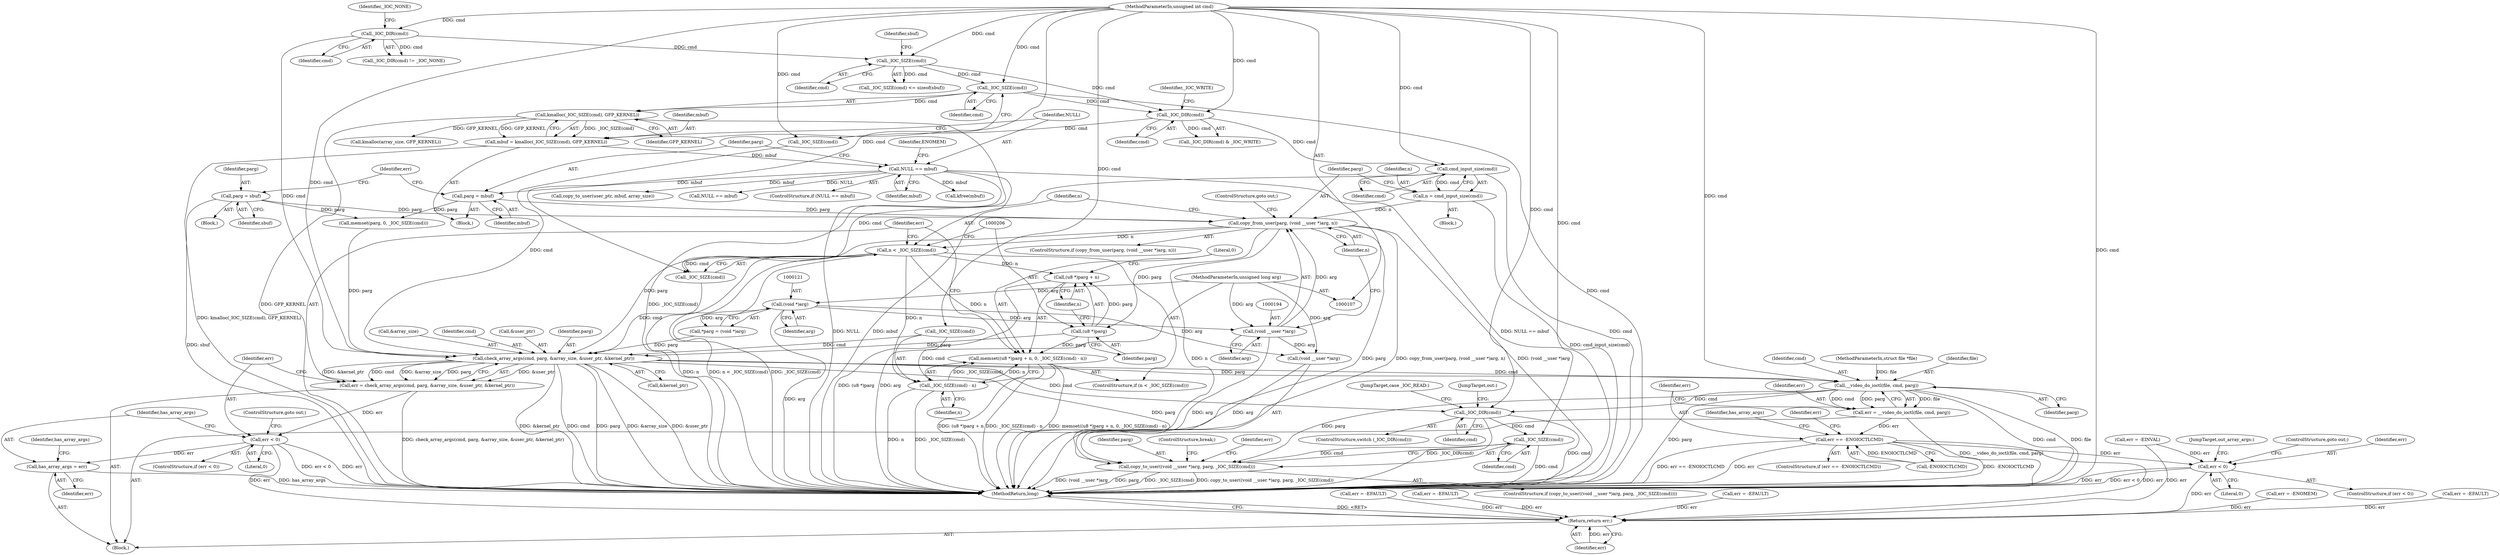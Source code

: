 digraph "1_linux_fc0a80798576f80ca10b3f6c9c7097f12fd1d64e@API" {
"1000191" [label="(Call,copy_from_user(parg, (void __user *)arg, n))"];
"1000154" [label="(Call,parg = sbuf)"];
"1000172" [label="(Call,parg = mbuf)"];
"1000166" [label="(Call,NULL == mbuf)"];
"1000159" [label="(Call,mbuf = kmalloc(_IOC_SIZE(cmd), GFP_KERNEL))"];
"1000161" [label="(Call,kmalloc(_IOC_SIZE(cmd), GFP_KERNEL))"];
"1000162" [label="(Call,_IOC_SIZE(cmd))"];
"1000149" [label="(Call,_IOC_SIZE(cmd))"];
"1000143" [label="(Call,_IOC_DIR(cmd))"];
"1000109" [label="(MethodParameterIn,unsigned int cmd)"];
"1000193" [label="(Call,(void __user *)arg)"];
"1000120" [label="(Call,(void *)arg)"];
"1000110" [label="(MethodParameterIn,unsigned long arg)"];
"1000186" [label="(Call,n = cmd_input_size(cmd))"];
"1000188" [label="(Call,cmd_input_size(cmd))"];
"1000181" [label="(Call,_IOC_DIR(cmd))"];
"1000199" [label="(Call,n < _IOC_SIZE(cmd))"];
"1000203" [label="(Call,memset((u8 *)parg + n, 0, _IOC_SIZE(cmd) - n))"];
"1000204" [label="(Call,(u8 *)parg + n)"];
"1000210" [label="(Call,_IOC_SIZE(cmd) - n)"];
"1000205" [label="(Call,(u8 *)parg)"];
"1000223" [label="(Call,check_array_args(cmd, parg, &array_size, &user_ptr, &kernel_ptr))"];
"1000221" [label="(Call,err = check_array_args(cmd, parg, &array_size, &user_ptr, &kernel_ptr))"];
"1000233" [label="(Call,err < 0)"];
"1000237" [label="(Call,has_array_args = err)"];
"1000330" [label="(Return,return err;)"];
"1000273" [label="(Call,__video_do_ioctl(file, cmd, parg))"];
"1000271" [label="(Call,err = __video_do_ioctl(file, cmd, parg))"];
"1000278" [label="(Call,err == -ENOIOCTLCMD)"];
"1000304" [label="(Call,err < 0)"];
"1000310" [label="(Call,_IOC_DIR(cmd))"];
"1000320" [label="(Call,_IOC_SIZE(cmd))"];
"1000315" [label="(Call,copy_to_user((void __user *)arg, parg, _IOC_SIZE(cmd)))"];
"1000195" [label="(Identifier,arg)"];
"1000204" [label="(Call,(u8 *)parg + n)"];
"1000110" [label="(MethodParameterIn,unsigned long arg)"];
"1000225" [label="(Identifier,parg)"];
"1000276" [label="(Identifier,parg)"];
"1000172" [label="(Call,parg = mbuf)"];
"1000234" [label="(Identifier,err)"];
"1000180" [label="(Call,_IOC_DIR(cmd) & _IOC_WRITE)"];
"1000196" [label="(Identifier,n)"];
"1000162" [label="(Call,_IOC_SIZE(cmd))"];
"1000248" [label="(Call,err = -ENOMEM)"];
"1000314" [label="(ControlStructure,if (copy_to_user((void __user *)arg, parg, _IOC_SIZE(cmd))))"];
"1000219" [label="(Call,_IOC_SIZE(cmd))"];
"1000122" [label="(Identifier,arg)"];
"1000198" [label="(ControlStructure,if (n < _IOC_SIZE(cmd)))"];
"1000176" [label="(Identifier,err)"];
"1000175" [label="(Call,err = -EFAULT)"];
"1000271" [label="(Call,err = __video_do_ioctl(file, cmd, parg))"];
"1000150" [label="(Identifier,cmd)"];
"1000280" [label="(Call,-ENOIOCTLCMD)"];
"1000253" [label="(Call,NULL == mbuf)"];
"1000188" [label="(Call,cmd_input_size(cmd))"];
"1000181" [label="(Call,_IOC_DIR(cmd))"];
"1000311" [label="(Identifier,cmd)"];
"1000321" [label="(Identifier,cmd)"];
"1000226" [label="(Call,&array_size)"];
"1000275" [label="(Identifier,cmd)"];
"1000154" [label="(Call,parg = sbuf)"];
"1000224" [label="(Identifier,cmd)"];
"1000182" [label="(Identifier,cmd)"];
"1000320" [label="(Call,_IOC_SIZE(cmd))"];
"1000152" [label="(Identifier,sbuf)"];
"1000316" [label="(Call,(void __user *)arg)"];
"1000165" [label="(ControlStructure,if (NULL == mbuf))"];
"1000309" [label="(ControlStructure,switch (_IOC_DIR(cmd)))"];
"1000331" [label="(Identifier,err)"];
"1000207" [label="(Identifier,parg)"];
"1000222" [label="(Identifier,err)"];
"1000279" [label="(Identifier,err)"];
"1000193" [label="(Call,(void __user *)arg)"];
"1000313" [label="(JumpTarget,case _IOC_READ:)"];
"1000216" [label="(Call,memset(parg, 0, _IOC_SIZE(cmd)))"];
"1000148" [label="(Call,_IOC_SIZE(cmd) <= sizeof(sbuf))"];
"1000239" [label="(Identifier,err)"];
"1000319" [label="(Identifier,parg)"];
"1000326" [label="(ControlStructure,break;)"];
"1000145" [label="(Identifier,_IOC_NONE)"];
"1000168" [label="(Identifier,mbuf)"];
"1000161" [label="(Call,kmalloc(_IOC_SIZE(cmd), GFP_KERNEL))"];
"1000304" [label="(Call,err < 0)"];
"1000156" [label="(Identifier,sbuf)"];
"1000111" [label="(Block,)"];
"1000273" [label="(Call,__video_do_ioctl(file, cmd, parg))"];
"1000149" [label="(Call,_IOC_SIZE(cmd))"];
"1000315" [label="(Call,copy_to_user((void __user *)arg, parg, _IOC_SIZE(cmd)))"];
"1000163" [label="(Identifier,cmd)"];
"1000155" [label="(Identifier,parg)"];
"1000108" [label="(MethodParameterIn,struct file *file)"];
"1000203" [label="(Call,memset((u8 *)parg + n, 0, _IOC_SIZE(cmd) - n))"];
"1000328" [label="(Call,kfree(mbuf))"];
"1000191" [label="(Call,copy_from_user(parg, (void __user *)arg, n))"];
"1000327" [label="(JumpTarget,out:)"];
"1000192" [label="(Identifier,parg)"];
"1000332" [label="(MethodReturn,long)"];
"1000278" [label="(Call,err == -ENOIOCTLCMD)"];
"1000153" [label="(Block,)"];
"1000228" [label="(Call,&user_ptr)"];
"1000236" [label="(ControlStructure,goto out;)"];
"1000230" [label="(Call,&kernel_ptr)"];
"1000277" [label="(ControlStructure,if (err == -ENOIOCTLCMD))"];
"1000187" [label="(Identifier,n)"];
"1000233" [label="(Call,err < 0)"];
"1000294" [label="(Call,copy_to_user(user_ptr, mbuf, array_size))"];
"1000282" [label="(Call,err = -EINVAL)"];
"1000158" [label="(Block,)"];
"1000305" [label="(Identifier,err)"];
"1000232" [label="(ControlStructure,if (err < 0))"];
"1000274" [label="(Identifier,file)"];
"1000164" [label="(Identifier,GFP_KERNEL)"];
"1000221" [label="(Call,err = check_array_args(cmd, parg, &array_size, &user_ptr, &kernel_ptr))"];
"1000245" [label="(Call,kmalloc(array_size, GFP_KERNEL))"];
"1000171" [label="(Identifier,ENOMEM)"];
"1000235" [label="(Literal,0)"];
"1000308" [label="(JumpTarget,out_array_args:)"];
"1000238" [label="(Identifier,has_array_args)"];
"1000118" [label="(Call,*parg = (void *)arg)"];
"1000200" [label="(Identifier,n)"];
"1000209" [label="(Literal,0)"];
"1000197" [label="(ControlStructure,goto out;)"];
"1000307" [label="(ControlStructure,goto out;)"];
"1000144" [label="(Identifier,cmd)"];
"1000120" [label="(Call,(void *)arg)"];
"1000184" [label="(Block,)"];
"1000166" [label="(Call,NULL == mbuf)"];
"1000272" [label="(Identifier,err)"];
"1000143" [label="(Call,_IOC_DIR(cmd))"];
"1000186" [label="(Call,n = cmd_input_size(cmd))"];
"1000190" [label="(ControlStructure,if (copy_from_user(parg, (void __user *)arg, n)))"];
"1000283" [label="(Identifier,err)"];
"1000306" [label="(Literal,0)"];
"1000160" [label="(Identifier,mbuf)"];
"1000241" [label="(Identifier,has_array_args)"];
"1000223" [label="(Call,check_array_args(cmd, parg, &array_size, &user_ptr, &kernel_ptr))"];
"1000208" [label="(Identifier,n)"];
"1000322" [label="(Call,err = -EFAULT)"];
"1000330" [label="(Return,return err;)"];
"1000211" [label="(Call,_IOC_SIZE(cmd))"];
"1000183" [label="(Identifier,_IOC_WRITE)"];
"1000201" [label="(Call,_IOC_SIZE(cmd))"];
"1000310" [label="(Call,_IOC_DIR(cmd))"];
"1000298" [label="(Call,err = -EFAULT)"];
"1000303" [label="(ControlStructure,if (err < 0))"];
"1000199" [label="(Call,n < _IOC_SIZE(cmd))"];
"1000205" [label="(Call,(u8 *)parg)"];
"1000323" [label="(Identifier,err)"];
"1000174" [label="(Identifier,mbuf)"];
"1000210" [label="(Call,_IOC_SIZE(cmd) - n)"];
"1000237" [label="(Call,has_array_args = err)"];
"1000159" [label="(Call,mbuf = kmalloc(_IOC_SIZE(cmd), GFP_KERNEL))"];
"1000142" [label="(Call,_IOC_DIR(cmd) != _IOC_NONE)"];
"1000213" [label="(Identifier,n)"];
"1000109" [label="(MethodParameterIn,unsigned int cmd)"];
"1000257" [label="(Call,err = -EFAULT)"];
"1000189" [label="(Identifier,cmd)"];
"1000173" [label="(Identifier,parg)"];
"1000287" [label="(Identifier,has_array_args)"];
"1000167" [label="(Identifier,NULL)"];
"1000191" -> "1000190"  [label="AST: "];
"1000191" -> "1000196"  [label="CFG: "];
"1000192" -> "1000191"  [label="AST: "];
"1000193" -> "1000191"  [label="AST: "];
"1000196" -> "1000191"  [label="AST: "];
"1000197" -> "1000191"  [label="CFG: "];
"1000200" -> "1000191"  [label="CFG: "];
"1000191" -> "1000332"  [label="DDG: copy_from_user(parg, (void __user *)arg, n)"];
"1000191" -> "1000332"  [label="DDG: (void __user *)arg"];
"1000191" -> "1000332"  [label="DDG: n"];
"1000191" -> "1000332"  [label="DDG: parg"];
"1000154" -> "1000191"  [label="DDG: parg"];
"1000172" -> "1000191"  [label="DDG: parg"];
"1000193" -> "1000191"  [label="DDG: arg"];
"1000186" -> "1000191"  [label="DDG: n"];
"1000191" -> "1000199"  [label="DDG: n"];
"1000191" -> "1000205"  [label="DDG: parg"];
"1000191" -> "1000223"  [label="DDG: parg"];
"1000154" -> "1000153"  [label="AST: "];
"1000154" -> "1000156"  [label="CFG: "];
"1000155" -> "1000154"  [label="AST: "];
"1000156" -> "1000154"  [label="AST: "];
"1000176" -> "1000154"  [label="CFG: "];
"1000154" -> "1000332"  [label="DDG: sbuf"];
"1000154" -> "1000216"  [label="DDG: parg"];
"1000172" -> "1000158"  [label="AST: "];
"1000172" -> "1000174"  [label="CFG: "];
"1000173" -> "1000172"  [label="AST: "];
"1000174" -> "1000172"  [label="AST: "];
"1000176" -> "1000172"  [label="CFG: "];
"1000166" -> "1000172"  [label="DDG: mbuf"];
"1000172" -> "1000216"  [label="DDG: parg"];
"1000166" -> "1000165"  [label="AST: "];
"1000166" -> "1000168"  [label="CFG: "];
"1000167" -> "1000166"  [label="AST: "];
"1000168" -> "1000166"  [label="AST: "];
"1000171" -> "1000166"  [label="CFG: "];
"1000173" -> "1000166"  [label="CFG: "];
"1000166" -> "1000332"  [label="DDG: mbuf"];
"1000166" -> "1000332"  [label="DDG: NULL == mbuf"];
"1000166" -> "1000332"  [label="DDG: NULL"];
"1000159" -> "1000166"  [label="DDG: mbuf"];
"1000166" -> "1000253"  [label="DDG: NULL"];
"1000166" -> "1000294"  [label="DDG: mbuf"];
"1000166" -> "1000328"  [label="DDG: mbuf"];
"1000159" -> "1000158"  [label="AST: "];
"1000159" -> "1000161"  [label="CFG: "];
"1000160" -> "1000159"  [label="AST: "];
"1000161" -> "1000159"  [label="AST: "];
"1000167" -> "1000159"  [label="CFG: "];
"1000159" -> "1000332"  [label="DDG: kmalloc(_IOC_SIZE(cmd), GFP_KERNEL)"];
"1000161" -> "1000159"  [label="DDG: _IOC_SIZE(cmd)"];
"1000161" -> "1000159"  [label="DDG: GFP_KERNEL"];
"1000161" -> "1000164"  [label="CFG: "];
"1000162" -> "1000161"  [label="AST: "];
"1000164" -> "1000161"  [label="AST: "];
"1000161" -> "1000332"  [label="DDG: GFP_KERNEL"];
"1000161" -> "1000332"  [label="DDG: _IOC_SIZE(cmd)"];
"1000162" -> "1000161"  [label="DDG: cmd"];
"1000161" -> "1000245"  [label="DDG: GFP_KERNEL"];
"1000162" -> "1000163"  [label="CFG: "];
"1000163" -> "1000162"  [label="AST: "];
"1000164" -> "1000162"  [label="CFG: "];
"1000162" -> "1000332"  [label="DDG: cmd"];
"1000149" -> "1000162"  [label="DDG: cmd"];
"1000109" -> "1000162"  [label="DDG: cmd"];
"1000162" -> "1000181"  [label="DDG: cmd"];
"1000149" -> "1000148"  [label="AST: "];
"1000149" -> "1000150"  [label="CFG: "];
"1000150" -> "1000149"  [label="AST: "];
"1000152" -> "1000149"  [label="CFG: "];
"1000149" -> "1000148"  [label="DDG: cmd"];
"1000143" -> "1000149"  [label="DDG: cmd"];
"1000109" -> "1000149"  [label="DDG: cmd"];
"1000149" -> "1000181"  [label="DDG: cmd"];
"1000143" -> "1000142"  [label="AST: "];
"1000143" -> "1000144"  [label="CFG: "];
"1000144" -> "1000143"  [label="AST: "];
"1000145" -> "1000143"  [label="CFG: "];
"1000143" -> "1000142"  [label="DDG: cmd"];
"1000109" -> "1000143"  [label="DDG: cmd"];
"1000143" -> "1000223"  [label="DDG: cmd"];
"1000109" -> "1000107"  [label="AST: "];
"1000109" -> "1000332"  [label="DDG: cmd"];
"1000109" -> "1000181"  [label="DDG: cmd"];
"1000109" -> "1000188"  [label="DDG: cmd"];
"1000109" -> "1000201"  [label="DDG: cmd"];
"1000109" -> "1000211"  [label="DDG: cmd"];
"1000109" -> "1000219"  [label="DDG: cmd"];
"1000109" -> "1000223"  [label="DDG: cmd"];
"1000109" -> "1000273"  [label="DDG: cmd"];
"1000109" -> "1000310"  [label="DDG: cmd"];
"1000109" -> "1000320"  [label="DDG: cmd"];
"1000193" -> "1000195"  [label="CFG: "];
"1000194" -> "1000193"  [label="AST: "];
"1000195" -> "1000193"  [label="AST: "];
"1000196" -> "1000193"  [label="CFG: "];
"1000193" -> "1000332"  [label="DDG: arg"];
"1000120" -> "1000193"  [label="DDG: arg"];
"1000110" -> "1000193"  [label="DDG: arg"];
"1000193" -> "1000316"  [label="DDG: arg"];
"1000120" -> "1000118"  [label="AST: "];
"1000120" -> "1000122"  [label="CFG: "];
"1000121" -> "1000120"  [label="AST: "];
"1000122" -> "1000120"  [label="AST: "];
"1000118" -> "1000120"  [label="CFG: "];
"1000120" -> "1000332"  [label="DDG: arg"];
"1000120" -> "1000118"  [label="DDG: arg"];
"1000110" -> "1000120"  [label="DDG: arg"];
"1000120" -> "1000316"  [label="DDG: arg"];
"1000110" -> "1000107"  [label="AST: "];
"1000110" -> "1000332"  [label="DDG: arg"];
"1000110" -> "1000316"  [label="DDG: arg"];
"1000186" -> "1000184"  [label="AST: "];
"1000186" -> "1000188"  [label="CFG: "];
"1000187" -> "1000186"  [label="AST: "];
"1000188" -> "1000186"  [label="AST: "];
"1000192" -> "1000186"  [label="CFG: "];
"1000186" -> "1000332"  [label="DDG: cmd_input_size(cmd)"];
"1000188" -> "1000186"  [label="DDG: cmd"];
"1000188" -> "1000189"  [label="CFG: "];
"1000189" -> "1000188"  [label="AST: "];
"1000188" -> "1000332"  [label="DDG: cmd"];
"1000181" -> "1000188"  [label="DDG: cmd"];
"1000188" -> "1000201"  [label="DDG: cmd"];
"1000181" -> "1000180"  [label="AST: "];
"1000181" -> "1000182"  [label="CFG: "];
"1000182" -> "1000181"  [label="AST: "];
"1000183" -> "1000181"  [label="CFG: "];
"1000181" -> "1000180"  [label="DDG: cmd"];
"1000181" -> "1000219"  [label="DDG: cmd"];
"1000199" -> "1000198"  [label="AST: "];
"1000199" -> "1000201"  [label="CFG: "];
"1000200" -> "1000199"  [label="AST: "];
"1000201" -> "1000199"  [label="AST: "];
"1000206" -> "1000199"  [label="CFG: "];
"1000222" -> "1000199"  [label="CFG: "];
"1000199" -> "1000332"  [label="DDG: _IOC_SIZE(cmd)"];
"1000199" -> "1000332"  [label="DDG: n"];
"1000199" -> "1000332"  [label="DDG: n < _IOC_SIZE(cmd)"];
"1000201" -> "1000199"  [label="DDG: cmd"];
"1000199" -> "1000203"  [label="DDG: n"];
"1000199" -> "1000204"  [label="DDG: n"];
"1000199" -> "1000210"  [label="DDG: n"];
"1000203" -> "1000198"  [label="AST: "];
"1000203" -> "1000210"  [label="CFG: "];
"1000204" -> "1000203"  [label="AST: "];
"1000209" -> "1000203"  [label="AST: "];
"1000210" -> "1000203"  [label="AST: "];
"1000222" -> "1000203"  [label="CFG: "];
"1000203" -> "1000332"  [label="DDG: _IOC_SIZE(cmd) - n"];
"1000203" -> "1000332"  [label="DDG: memset((u8 *)parg + n, 0, _IOC_SIZE(cmd) - n)"];
"1000203" -> "1000332"  [label="DDG: (u8 *)parg + n"];
"1000205" -> "1000203"  [label="DDG: parg"];
"1000210" -> "1000203"  [label="DDG: _IOC_SIZE(cmd)"];
"1000210" -> "1000203"  [label="DDG: n"];
"1000204" -> "1000208"  [label="CFG: "];
"1000205" -> "1000204"  [label="AST: "];
"1000208" -> "1000204"  [label="AST: "];
"1000209" -> "1000204"  [label="CFG: "];
"1000204" -> "1000332"  [label="DDG: (u8 *)parg"];
"1000205" -> "1000204"  [label="DDG: parg"];
"1000210" -> "1000213"  [label="CFG: "];
"1000211" -> "1000210"  [label="AST: "];
"1000213" -> "1000210"  [label="AST: "];
"1000210" -> "1000332"  [label="DDG: n"];
"1000210" -> "1000332"  [label="DDG: _IOC_SIZE(cmd)"];
"1000211" -> "1000210"  [label="DDG: cmd"];
"1000205" -> "1000207"  [label="CFG: "];
"1000206" -> "1000205"  [label="AST: "];
"1000207" -> "1000205"  [label="AST: "];
"1000208" -> "1000205"  [label="CFG: "];
"1000205" -> "1000223"  [label="DDG: parg"];
"1000223" -> "1000221"  [label="AST: "];
"1000223" -> "1000230"  [label="CFG: "];
"1000224" -> "1000223"  [label="AST: "];
"1000225" -> "1000223"  [label="AST: "];
"1000226" -> "1000223"  [label="AST: "];
"1000228" -> "1000223"  [label="AST: "];
"1000230" -> "1000223"  [label="AST: "];
"1000221" -> "1000223"  [label="CFG: "];
"1000223" -> "1000332"  [label="DDG: parg"];
"1000223" -> "1000332"  [label="DDG: &array_size"];
"1000223" -> "1000332"  [label="DDG: &user_ptr"];
"1000223" -> "1000332"  [label="DDG: &kernel_ptr"];
"1000223" -> "1000332"  [label="DDG: cmd"];
"1000223" -> "1000221"  [label="DDG: &user_ptr"];
"1000223" -> "1000221"  [label="DDG: &kernel_ptr"];
"1000223" -> "1000221"  [label="DDG: cmd"];
"1000223" -> "1000221"  [label="DDG: &array_size"];
"1000223" -> "1000221"  [label="DDG: parg"];
"1000211" -> "1000223"  [label="DDG: cmd"];
"1000219" -> "1000223"  [label="DDG: cmd"];
"1000201" -> "1000223"  [label="DDG: cmd"];
"1000216" -> "1000223"  [label="DDG: parg"];
"1000118" -> "1000223"  [label="DDG: parg"];
"1000223" -> "1000273"  [label="DDG: cmd"];
"1000223" -> "1000273"  [label="DDG: parg"];
"1000223" -> "1000310"  [label="DDG: cmd"];
"1000223" -> "1000315"  [label="DDG: parg"];
"1000221" -> "1000111"  [label="AST: "];
"1000222" -> "1000221"  [label="AST: "];
"1000234" -> "1000221"  [label="CFG: "];
"1000221" -> "1000332"  [label="DDG: check_array_args(cmd, parg, &array_size, &user_ptr, &kernel_ptr)"];
"1000221" -> "1000233"  [label="DDG: err"];
"1000233" -> "1000232"  [label="AST: "];
"1000233" -> "1000235"  [label="CFG: "];
"1000234" -> "1000233"  [label="AST: "];
"1000235" -> "1000233"  [label="AST: "];
"1000236" -> "1000233"  [label="CFG: "];
"1000238" -> "1000233"  [label="CFG: "];
"1000233" -> "1000332"  [label="DDG: err < 0"];
"1000233" -> "1000332"  [label="DDG: err"];
"1000233" -> "1000237"  [label="DDG: err"];
"1000233" -> "1000330"  [label="DDG: err"];
"1000237" -> "1000111"  [label="AST: "];
"1000237" -> "1000239"  [label="CFG: "];
"1000238" -> "1000237"  [label="AST: "];
"1000239" -> "1000237"  [label="AST: "];
"1000241" -> "1000237"  [label="CFG: "];
"1000237" -> "1000332"  [label="DDG: has_array_args"];
"1000330" -> "1000111"  [label="AST: "];
"1000330" -> "1000331"  [label="CFG: "];
"1000331" -> "1000330"  [label="AST: "];
"1000332" -> "1000330"  [label="CFG: "];
"1000330" -> "1000332"  [label="DDG: <RET>"];
"1000331" -> "1000330"  [label="DDG: err"];
"1000298" -> "1000330"  [label="DDG: err"];
"1000304" -> "1000330"  [label="DDG: err"];
"1000322" -> "1000330"  [label="DDG: err"];
"1000282" -> "1000330"  [label="DDG: err"];
"1000278" -> "1000330"  [label="DDG: err"];
"1000248" -> "1000330"  [label="DDG: err"];
"1000257" -> "1000330"  [label="DDG: err"];
"1000175" -> "1000330"  [label="DDG: err"];
"1000273" -> "1000271"  [label="AST: "];
"1000273" -> "1000276"  [label="CFG: "];
"1000274" -> "1000273"  [label="AST: "];
"1000275" -> "1000273"  [label="AST: "];
"1000276" -> "1000273"  [label="AST: "];
"1000271" -> "1000273"  [label="CFG: "];
"1000273" -> "1000332"  [label="DDG: cmd"];
"1000273" -> "1000332"  [label="DDG: file"];
"1000273" -> "1000332"  [label="DDG: parg"];
"1000273" -> "1000271"  [label="DDG: file"];
"1000273" -> "1000271"  [label="DDG: cmd"];
"1000273" -> "1000271"  [label="DDG: parg"];
"1000108" -> "1000273"  [label="DDG: file"];
"1000273" -> "1000310"  [label="DDG: cmd"];
"1000273" -> "1000315"  [label="DDG: parg"];
"1000271" -> "1000111"  [label="AST: "];
"1000272" -> "1000271"  [label="AST: "];
"1000279" -> "1000271"  [label="CFG: "];
"1000271" -> "1000332"  [label="DDG: __video_do_ioctl(file, cmd, parg)"];
"1000271" -> "1000278"  [label="DDG: err"];
"1000278" -> "1000277"  [label="AST: "];
"1000278" -> "1000280"  [label="CFG: "];
"1000279" -> "1000278"  [label="AST: "];
"1000280" -> "1000278"  [label="AST: "];
"1000283" -> "1000278"  [label="CFG: "];
"1000287" -> "1000278"  [label="CFG: "];
"1000278" -> "1000332"  [label="DDG: -ENOIOCTLCMD"];
"1000278" -> "1000332"  [label="DDG: err == -ENOIOCTLCMD"];
"1000278" -> "1000332"  [label="DDG: err"];
"1000280" -> "1000278"  [label="DDG: ENOIOCTLCMD"];
"1000278" -> "1000304"  [label="DDG: err"];
"1000304" -> "1000303"  [label="AST: "];
"1000304" -> "1000306"  [label="CFG: "];
"1000305" -> "1000304"  [label="AST: "];
"1000306" -> "1000304"  [label="AST: "];
"1000307" -> "1000304"  [label="CFG: "];
"1000308" -> "1000304"  [label="CFG: "];
"1000304" -> "1000332"  [label="DDG: err < 0"];
"1000304" -> "1000332"  [label="DDG: err"];
"1000282" -> "1000304"  [label="DDG: err"];
"1000310" -> "1000309"  [label="AST: "];
"1000310" -> "1000311"  [label="CFG: "];
"1000311" -> "1000310"  [label="AST: "];
"1000313" -> "1000310"  [label="CFG: "];
"1000327" -> "1000310"  [label="CFG: "];
"1000310" -> "1000332"  [label="DDG: _IOC_DIR(cmd)"];
"1000310" -> "1000332"  [label="DDG: cmd"];
"1000310" -> "1000320"  [label="DDG: cmd"];
"1000320" -> "1000315"  [label="AST: "];
"1000320" -> "1000321"  [label="CFG: "];
"1000321" -> "1000320"  [label="AST: "];
"1000315" -> "1000320"  [label="CFG: "];
"1000320" -> "1000332"  [label="DDG: cmd"];
"1000320" -> "1000315"  [label="DDG: cmd"];
"1000315" -> "1000314"  [label="AST: "];
"1000316" -> "1000315"  [label="AST: "];
"1000319" -> "1000315"  [label="AST: "];
"1000323" -> "1000315"  [label="CFG: "];
"1000326" -> "1000315"  [label="CFG: "];
"1000315" -> "1000332"  [label="DDG: copy_to_user((void __user *)arg, parg, _IOC_SIZE(cmd))"];
"1000315" -> "1000332"  [label="DDG: (void __user *)arg"];
"1000315" -> "1000332"  [label="DDG: parg"];
"1000315" -> "1000332"  [label="DDG: _IOC_SIZE(cmd)"];
"1000316" -> "1000315"  [label="DDG: arg"];
}
